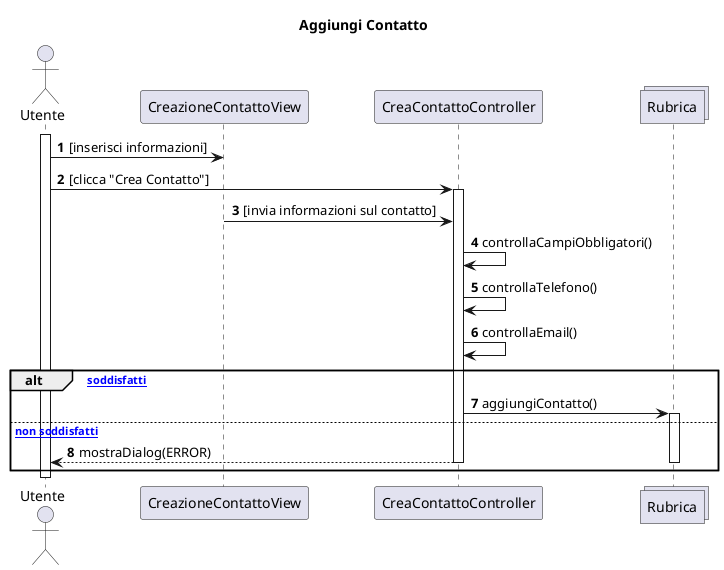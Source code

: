 @startuml
title Aggiungi Contatto
autonumber
actor Utente
participant CreazioneContattoView
participant CreaContattoController
collections Rubrica

activate Utente
Utente->CreazioneContattoView: [inserisci informazioni]
Utente->CreaContattoController: [clicca "Crea Contatto"]
activate CreaContattoController
CreazioneContattoView-> CreaContattoController : [invia informazioni sul contatto]
CreaContattoController-> CreaContattoController:  controllaCampiObbligatori()
CreaContattoController-> CreaContattoController:  controllaTelefono()
CreaContattoController-> CreaContattoController:  controllaEmail()

alt [vincoli soddisfatti]
CreaContattoController-> Rubrica : aggiungiContatto()
activate Rubrica
else [vincoli non soddisfatti] 
CreaContattoController-->Utente: mostraDialog(ERROR)
deactivate CreaContattoController
deactivate Rubrica
end
deactivate Utente

@enduml
